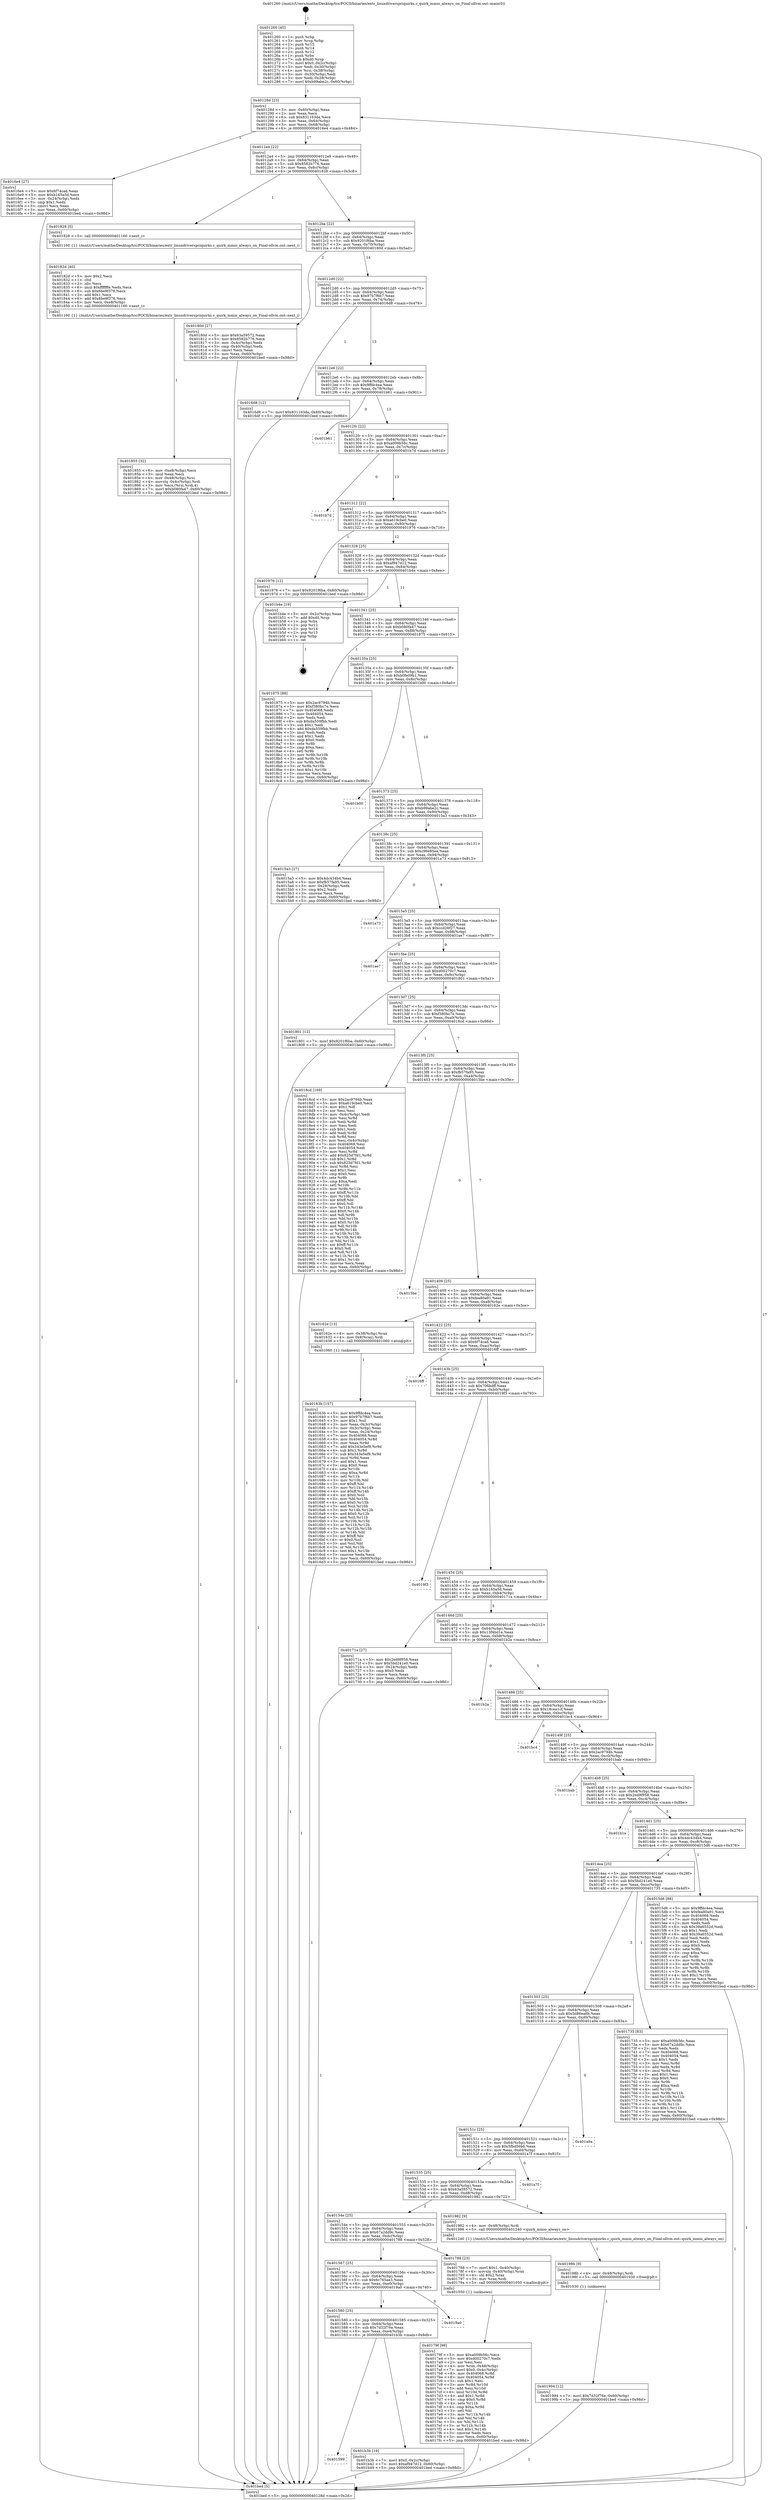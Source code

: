 digraph "0x401260" {
  label = "0x401260 (/mnt/c/Users/mathe/Desktop/tcc/POCII/binaries/extr_linuxdriverspciquirks.c_quirk_mmio_always_on_Final-ollvm.out::main(0))"
  labelloc = "t"
  node[shape=record]

  Entry [label="",width=0.3,height=0.3,shape=circle,fillcolor=black,style=filled]
  "0x40128d" [label="{
     0x40128d [23]\l
     | [instrs]\l
     &nbsp;&nbsp;0x40128d \<+3\>: mov -0x60(%rbp),%eax\l
     &nbsp;&nbsp;0x401290 \<+2\>: mov %eax,%ecx\l
     &nbsp;&nbsp;0x401292 \<+6\>: sub $0x831163da,%ecx\l
     &nbsp;&nbsp;0x401298 \<+3\>: mov %eax,-0x64(%rbp)\l
     &nbsp;&nbsp;0x40129b \<+3\>: mov %ecx,-0x68(%rbp)\l
     &nbsp;&nbsp;0x40129e \<+6\>: je 00000000004016e4 \<main+0x484\>\l
  }"]
  "0x4016e4" [label="{
     0x4016e4 [27]\l
     | [instrs]\l
     &nbsp;&nbsp;0x4016e4 \<+5\>: mov $0x6f74cad,%eax\l
     &nbsp;&nbsp;0x4016e9 \<+5\>: mov $0xb165a5d,%ecx\l
     &nbsp;&nbsp;0x4016ee \<+3\>: mov -0x24(%rbp),%edx\l
     &nbsp;&nbsp;0x4016f1 \<+3\>: cmp $0x1,%edx\l
     &nbsp;&nbsp;0x4016f4 \<+3\>: cmovl %ecx,%eax\l
     &nbsp;&nbsp;0x4016f7 \<+3\>: mov %eax,-0x60(%rbp)\l
     &nbsp;&nbsp;0x4016fa \<+5\>: jmp 0000000000401bed \<main+0x98d\>\l
  }"]
  "0x4012a4" [label="{
     0x4012a4 [22]\l
     | [instrs]\l
     &nbsp;&nbsp;0x4012a4 \<+5\>: jmp 00000000004012a9 \<main+0x49\>\l
     &nbsp;&nbsp;0x4012a9 \<+3\>: mov -0x64(%rbp),%eax\l
     &nbsp;&nbsp;0x4012ac \<+5\>: sub $0x8582b776,%eax\l
     &nbsp;&nbsp;0x4012b1 \<+3\>: mov %eax,-0x6c(%rbp)\l
     &nbsp;&nbsp;0x4012b4 \<+6\>: je 0000000000401828 \<main+0x5c8\>\l
  }"]
  Exit [label="",width=0.3,height=0.3,shape=circle,fillcolor=black,style=filled,peripheries=2]
  "0x401828" [label="{
     0x401828 [5]\l
     | [instrs]\l
     &nbsp;&nbsp;0x401828 \<+5\>: call 0000000000401160 \<next_i\>\l
     | [calls]\l
     &nbsp;&nbsp;0x401160 \{1\} (/mnt/c/Users/mathe/Desktop/tcc/POCII/binaries/extr_linuxdriverspciquirks.c_quirk_mmio_always_on_Final-ollvm.out::next_i)\l
  }"]
  "0x4012ba" [label="{
     0x4012ba [22]\l
     | [instrs]\l
     &nbsp;&nbsp;0x4012ba \<+5\>: jmp 00000000004012bf \<main+0x5f\>\l
     &nbsp;&nbsp;0x4012bf \<+3\>: mov -0x64(%rbp),%eax\l
     &nbsp;&nbsp;0x4012c2 \<+5\>: sub $0x9201f6ba,%eax\l
     &nbsp;&nbsp;0x4012c7 \<+3\>: mov %eax,-0x70(%rbp)\l
     &nbsp;&nbsp;0x4012ca \<+6\>: je 000000000040180d \<main+0x5ad\>\l
  }"]
  "0x401599" [label="{
     0x401599\l
  }", style=dashed]
  "0x40180d" [label="{
     0x40180d [27]\l
     | [instrs]\l
     &nbsp;&nbsp;0x40180d \<+5\>: mov $0x63a59572,%eax\l
     &nbsp;&nbsp;0x401812 \<+5\>: mov $0x8582b776,%ecx\l
     &nbsp;&nbsp;0x401817 \<+3\>: mov -0x4c(%rbp),%edx\l
     &nbsp;&nbsp;0x40181a \<+3\>: cmp -0x40(%rbp),%edx\l
     &nbsp;&nbsp;0x40181d \<+3\>: cmovl %ecx,%eax\l
     &nbsp;&nbsp;0x401820 \<+3\>: mov %eax,-0x60(%rbp)\l
     &nbsp;&nbsp;0x401823 \<+5\>: jmp 0000000000401bed \<main+0x98d\>\l
  }"]
  "0x4012d0" [label="{
     0x4012d0 [22]\l
     | [instrs]\l
     &nbsp;&nbsp;0x4012d0 \<+5\>: jmp 00000000004012d5 \<main+0x75\>\l
     &nbsp;&nbsp;0x4012d5 \<+3\>: mov -0x64(%rbp),%eax\l
     &nbsp;&nbsp;0x4012d8 \<+5\>: sub $0x97b7f6b7,%eax\l
     &nbsp;&nbsp;0x4012dd \<+3\>: mov %eax,-0x74(%rbp)\l
     &nbsp;&nbsp;0x4012e0 \<+6\>: je 00000000004016d8 \<main+0x478\>\l
  }"]
  "0x401b3b" [label="{
     0x401b3b [19]\l
     | [instrs]\l
     &nbsp;&nbsp;0x401b3b \<+7\>: movl $0x0,-0x2c(%rbp)\l
     &nbsp;&nbsp;0x401b42 \<+7\>: movl $0xaf947d12,-0x60(%rbp)\l
     &nbsp;&nbsp;0x401b49 \<+5\>: jmp 0000000000401bed \<main+0x98d\>\l
  }"]
  "0x4016d8" [label="{
     0x4016d8 [12]\l
     | [instrs]\l
     &nbsp;&nbsp;0x4016d8 \<+7\>: movl $0x831163da,-0x60(%rbp)\l
     &nbsp;&nbsp;0x4016df \<+5\>: jmp 0000000000401bed \<main+0x98d\>\l
  }"]
  "0x4012e6" [label="{
     0x4012e6 [22]\l
     | [instrs]\l
     &nbsp;&nbsp;0x4012e6 \<+5\>: jmp 00000000004012eb \<main+0x8b\>\l
     &nbsp;&nbsp;0x4012eb \<+3\>: mov -0x64(%rbp),%eax\l
     &nbsp;&nbsp;0x4012ee \<+5\>: sub $0x9ffdc4ea,%eax\l
     &nbsp;&nbsp;0x4012f3 \<+3\>: mov %eax,-0x78(%rbp)\l
     &nbsp;&nbsp;0x4012f6 \<+6\>: je 0000000000401b61 \<main+0x901\>\l
  }"]
  "0x401580" [label="{
     0x401580 [25]\l
     | [instrs]\l
     &nbsp;&nbsp;0x401580 \<+5\>: jmp 0000000000401585 \<main+0x325\>\l
     &nbsp;&nbsp;0x401585 \<+3\>: mov -0x64(%rbp),%eax\l
     &nbsp;&nbsp;0x401588 \<+5\>: sub $0x7d32f76e,%eax\l
     &nbsp;&nbsp;0x40158d \<+6\>: mov %eax,-0xe4(%rbp)\l
     &nbsp;&nbsp;0x401593 \<+6\>: je 0000000000401b3b \<main+0x8db\>\l
  }"]
  "0x401b61" [label="{
     0x401b61\l
  }", style=dashed]
  "0x4012fc" [label="{
     0x4012fc [22]\l
     | [instrs]\l
     &nbsp;&nbsp;0x4012fc \<+5\>: jmp 0000000000401301 \<main+0xa1\>\l
     &nbsp;&nbsp;0x401301 \<+3\>: mov -0x64(%rbp),%eax\l
     &nbsp;&nbsp;0x401304 \<+5\>: sub $0xa009b56c,%eax\l
     &nbsp;&nbsp;0x401309 \<+3\>: mov %eax,-0x7c(%rbp)\l
     &nbsp;&nbsp;0x40130c \<+6\>: je 0000000000401b7d \<main+0x91d\>\l
  }"]
  "0x4019a0" [label="{
     0x4019a0\l
  }", style=dashed]
  "0x401b7d" [label="{
     0x401b7d\l
  }", style=dashed]
  "0x401312" [label="{
     0x401312 [22]\l
     | [instrs]\l
     &nbsp;&nbsp;0x401312 \<+5\>: jmp 0000000000401317 \<main+0xb7\>\l
     &nbsp;&nbsp;0x401317 \<+3\>: mov -0x64(%rbp),%eax\l
     &nbsp;&nbsp;0x40131a \<+5\>: sub $0xa619cbe0,%eax\l
     &nbsp;&nbsp;0x40131f \<+3\>: mov %eax,-0x80(%rbp)\l
     &nbsp;&nbsp;0x401322 \<+6\>: je 0000000000401976 \<main+0x716\>\l
  }"]
  "0x401994" [label="{
     0x401994 [12]\l
     | [instrs]\l
     &nbsp;&nbsp;0x401994 \<+7\>: movl $0x7d32f76e,-0x60(%rbp)\l
     &nbsp;&nbsp;0x40199b \<+5\>: jmp 0000000000401bed \<main+0x98d\>\l
  }"]
  "0x401976" [label="{
     0x401976 [12]\l
     | [instrs]\l
     &nbsp;&nbsp;0x401976 \<+7\>: movl $0x9201f6ba,-0x60(%rbp)\l
     &nbsp;&nbsp;0x40197d \<+5\>: jmp 0000000000401bed \<main+0x98d\>\l
  }"]
  "0x401328" [label="{
     0x401328 [25]\l
     | [instrs]\l
     &nbsp;&nbsp;0x401328 \<+5\>: jmp 000000000040132d \<main+0xcd\>\l
     &nbsp;&nbsp;0x40132d \<+3\>: mov -0x64(%rbp),%eax\l
     &nbsp;&nbsp;0x401330 \<+5\>: sub $0xaf947d12,%eax\l
     &nbsp;&nbsp;0x401335 \<+6\>: mov %eax,-0x84(%rbp)\l
     &nbsp;&nbsp;0x40133b \<+6\>: je 0000000000401b4e \<main+0x8ee\>\l
  }"]
  "0x40198b" [label="{
     0x40198b [9]\l
     | [instrs]\l
     &nbsp;&nbsp;0x40198b \<+4\>: mov -0x48(%rbp),%rdi\l
     &nbsp;&nbsp;0x40198f \<+5\>: call 0000000000401030 \<free@plt\>\l
     | [calls]\l
     &nbsp;&nbsp;0x401030 \{1\} (unknown)\l
  }"]
  "0x401b4e" [label="{
     0x401b4e [19]\l
     | [instrs]\l
     &nbsp;&nbsp;0x401b4e \<+3\>: mov -0x2c(%rbp),%eax\l
     &nbsp;&nbsp;0x401b51 \<+7\>: add $0xd0,%rsp\l
     &nbsp;&nbsp;0x401b58 \<+1\>: pop %rbx\l
     &nbsp;&nbsp;0x401b59 \<+2\>: pop %r12\l
     &nbsp;&nbsp;0x401b5b \<+2\>: pop %r14\l
     &nbsp;&nbsp;0x401b5d \<+2\>: pop %r15\l
     &nbsp;&nbsp;0x401b5f \<+1\>: pop %rbp\l
     &nbsp;&nbsp;0x401b60 \<+1\>: ret\l
  }"]
  "0x401341" [label="{
     0x401341 [25]\l
     | [instrs]\l
     &nbsp;&nbsp;0x401341 \<+5\>: jmp 0000000000401346 \<main+0xe6\>\l
     &nbsp;&nbsp;0x401346 \<+3\>: mov -0x64(%rbp),%eax\l
     &nbsp;&nbsp;0x401349 \<+5\>: sub $0xb080fa47,%eax\l
     &nbsp;&nbsp;0x40134e \<+6\>: mov %eax,-0x88(%rbp)\l
     &nbsp;&nbsp;0x401354 \<+6\>: je 0000000000401875 \<main+0x615\>\l
  }"]
  "0x401855" [label="{
     0x401855 [32]\l
     | [instrs]\l
     &nbsp;&nbsp;0x401855 \<+6\>: mov -0xe8(%rbp),%ecx\l
     &nbsp;&nbsp;0x40185b \<+3\>: imul %eax,%ecx\l
     &nbsp;&nbsp;0x40185e \<+4\>: mov -0x48(%rbp),%rsi\l
     &nbsp;&nbsp;0x401862 \<+4\>: movslq -0x4c(%rbp),%rdi\l
     &nbsp;&nbsp;0x401866 \<+3\>: mov %ecx,(%rsi,%rdi,4)\l
     &nbsp;&nbsp;0x401869 \<+7\>: movl $0xb080fa47,-0x60(%rbp)\l
     &nbsp;&nbsp;0x401870 \<+5\>: jmp 0000000000401bed \<main+0x98d\>\l
  }"]
  "0x401875" [label="{
     0x401875 [88]\l
     | [instrs]\l
     &nbsp;&nbsp;0x401875 \<+5\>: mov $0x2ac9794b,%eax\l
     &nbsp;&nbsp;0x40187a \<+5\>: mov $0xf380bc7e,%ecx\l
     &nbsp;&nbsp;0x40187f \<+7\>: mov 0x404068,%edx\l
     &nbsp;&nbsp;0x401886 \<+7\>: mov 0x404054,%esi\l
     &nbsp;&nbsp;0x40188d \<+2\>: mov %edx,%edi\l
     &nbsp;&nbsp;0x40188f \<+6\>: sub $0xda559fbb,%edi\l
     &nbsp;&nbsp;0x401895 \<+3\>: sub $0x1,%edi\l
     &nbsp;&nbsp;0x401898 \<+6\>: add $0xda559fbb,%edi\l
     &nbsp;&nbsp;0x40189e \<+3\>: imul %edi,%edx\l
     &nbsp;&nbsp;0x4018a1 \<+3\>: and $0x1,%edx\l
     &nbsp;&nbsp;0x4018a4 \<+3\>: cmp $0x0,%edx\l
     &nbsp;&nbsp;0x4018a7 \<+4\>: sete %r8b\l
     &nbsp;&nbsp;0x4018ab \<+3\>: cmp $0xa,%esi\l
     &nbsp;&nbsp;0x4018ae \<+4\>: setl %r9b\l
     &nbsp;&nbsp;0x4018b2 \<+3\>: mov %r8b,%r10b\l
     &nbsp;&nbsp;0x4018b5 \<+3\>: and %r9b,%r10b\l
     &nbsp;&nbsp;0x4018b8 \<+3\>: xor %r9b,%r8b\l
     &nbsp;&nbsp;0x4018bb \<+3\>: or %r8b,%r10b\l
     &nbsp;&nbsp;0x4018be \<+4\>: test $0x1,%r10b\l
     &nbsp;&nbsp;0x4018c2 \<+3\>: cmovne %ecx,%eax\l
     &nbsp;&nbsp;0x4018c5 \<+3\>: mov %eax,-0x60(%rbp)\l
     &nbsp;&nbsp;0x4018c8 \<+5\>: jmp 0000000000401bed \<main+0x98d\>\l
  }"]
  "0x40135a" [label="{
     0x40135a [25]\l
     | [instrs]\l
     &nbsp;&nbsp;0x40135a \<+5\>: jmp 000000000040135f \<main+0xff\>\l
     &nbsp;&nbsp;0x40135f \<+3\>: mov -0x64(%rbp),%eax\l
     &nbsp;&nbsp;0x401362 \<+5\>: sub $0xb0fe09b1,%eax\l
     &nbsp;&nbsp;0x401367 \<+6\>: mov %eax,-0x8c(%rbp)\l
     &nbsp;&nbsp;0x40136d \<+6\>: je 0000000000401b00 \<main+0x8a0\>\l
  }"]
  "0x40182d" [label="{
     0x40182d [40]\l
     | [instrs]\l
     &nbsp;&nbsp;0x40182d \<+5\>: mov $0x2,%ecx\l
     &nbsp;&nbsp;0x401832 \<+1\>: cltd\l
     &nbsp;&nbsp;0x401833 \<+2\>: idiv %ecx\l
     &nbsp;&nbsp;0x401835 \<+6\>: imul $0xfffffffe,%edx,%ecx\l
     &nbsp;&nbsp;0x40183b \<+6\>: sub $0x6be9f376,%ecx\l
     &nbsp;&nbsp;0x401841 \<+3\>: add $0x1,%ecx\l
     &nbsp;&nbsp;0x401844 \<+6\>: add $0x6be9f376,%ecx\l
     &nbsp;&nbsp;0x40184a \<+6\>: mov %ecx,-0xe8(%rbp)\l
     &nbsp;&nbsp;0x401850 \<+5\>: call 0000000000401160 \<next_i\>\l
     | [calls]\l
     &nbsp;&nbsp;0x401160 \{1\} (/mnt/c/Users/mathe/Desktop/tcc/POCII/binaries/extr_linuxdriverspciquirks.c_quirk_mmio_always_on_Final-ollvm.out::next_i)\l
  }"]
  "0x401b00" [label="{
     0x401b00\l
  }", style=dashed]
  "0x401373" [label="{
     0x401373 [25]\l
     | [instrs]\l
     &nbsp;&nbsp;0x401373 \<+5\>: jmp 0000000000401378 \<main+0x118\>\l
     &nbsp;&nbsp;0x401378 \<+3\>: mov -0x64(%rbp),%eax\l
     &nbsp;&nbsp;0x40137b \<+5\>: sub $0xb99abe2c,%eax\l
     &nbsp;&nbsp;0x401380 \<+6\>: mov %eax,-0x90(%rbp)\l
     &nbsp;&nbsp;0x401386 \<+6\>: je 00000000004015a3 \<main+0x343\>\l
  }"]
  "0x40179f" [label="{
     0x40179f [98]\l
     | [instrs]\l
     &nbsp;&nbsp;0x40179f \<+5\>: mov $0xa009b56c,%ecx\l
     &nbsp;&nbsp;0x4017a4 \<+5\>: mov $0xd00270c7,%edx\l
     &nbsp;&nbsp;0x4017a9 \<+2\>: xor %esi,%esi\l
     &nbsp;&nbsp;0x4017ab \<+4\>: mov %rax,-0x48(%rbp)\l
     &nbsp;&nbsp;0x4017af \<+7\>: movl $0x0,-0x4c(%rbp)\l
     &nbsp;&nbsp;0x4017b6 \<+8\>: mov 0x404068,%r8d\l
     &nbsp;&nbsp;0x4017be \<+8\>: mov 0x404054,%r9d\l
     &nbsp;&nbsp;0x4017c6 \<+3\>: sub $0x1,%esi\l
     &nbsp;&nbsp;0x4017c9 \<+3\>: mov %r8d,%r10d\l
     &nbsp;&nbsp;0x4017cc \<+3\>: add %esi,%r10d\l
     &nbsp;&nbsp;0x4017cf \<+4\>: imul %r10d,%r8d\l
     &nbsp;&nbsp;0x4017d3 \<+4\>: and $0x1,%r8d\l
     &nbsp;&nbsp;0x4017d7 \<+4\>: cmp $0x0,%r8d\l
     &nbsp;&nbsp;0x4017db \<+4\>: sete %r11b\l
     &nbsp;&nbsp;0x4017df \<+4\>: cmp $0xa,%r9d\l
     &nbsp;&nbsp;0x4017e3 \<+3\>: setl %bl\l
     &nbsp;&nbsp;0x4017e6 \<+3\>: mov %r11b,%r14b\l
     &nbsp;&nbsp;0x4017e9 \<+3\>: and %bl,%r14b\l
     &nbsp;&nbsp;0x4017ec \<+3\>: xor %bl,%r11b\l
     &nbsp;&nbsp;0x4017ef \<+3\>: or %r11b,%r14b\l
     &nbsp;&nbsp;0x4017f2 \<+4\>: test $0x1,%r14b\l
     &nbsp;&nbsp;0x4017f6 \<+3\>: cmovne %edx,%ecx\l
     &nbsp;&nbsp;0x4017f9 \<+3\>: mov %ecx,-0x60(%rbp)\l
     &nbsp;&nbsp;0x4017fc \<+5\>: jmp 0000000000401bed \<main+0x98d\>\l
  }"]
  "0x4015a3" [label="{
     0x4015a3 [27]\l
     | [instrs]\l
     &nbsp;&nbsp;0x4015a3 \<+5\>: mov $0x4dc434b4,%eax\l
     &nbsp;&nbsp;0x4015a8 \<+5\>: mov $0xfb57fa95,%ecx\l
     &nbsp;&nbsp;0x4015ad \<+3\>: mov -0x28(%rbp),%edx\l
     &nbsp;&nbsp;0x4015b0 \<+3\>: cmp $0x2,%edx\l
     &nbsp;&nbsp;0x4015b3 \<+3\>: cmovne %ecx,%eax\l
     &nbsp;&nbsp;0x4015b6 \<+3\>: mov %eax,-0x60(%rbp)\l
     &nbsp;&nbsp;0x4015b9 \<+5\>: jmp 0000000000401bed \<main+0x98d\>\l
  }"]
  "0x40138c" [label="{
     0x40138c [25]\l
     | [instrs]\l
     &nbsp;&nbsp;0x40138c \<+5\>: jmp 0000000000401391 \<main+0x131\>\l
     &nbsp;&nbsp;0x401391 \<+3\>: mov -0x64(%rbp),%eax\l
     &nbsp;&nbsp;0x401394 \<+5\>: sub $0xc96e85ea,%eax\l
     &nbsp;&nbsp;0x401399 \<+6\>: mov %eax,-0x94(%rbp)\l
     &nbsp;&nbsp;0x40139f \<+6\>: je 0000000000401a73 \<main+0x813\>\l
  }"]
  "0x401bed" [label="{
     0x401bed [5]\l
     | [instrs]\l
     &nbsp;&nbsp;0x401bed \<+5\>: jmp 000000000040128d \<main+0x2d\>\l
  }"]
  "0x401260" [label="{
     0x401260 [45]\l
     | [instrs]\l
     &nbsp;&nbsp;0x401260 \<+1\>: push %rbp\l
     &nbsp;&nbsp;0x401261 \<+3\>: mov %rsp,%rbp\l
     &nbsp;&nbsp;0x401264 \<+2\>: push %r15\l
     &nbsp;&nbsp;0x401266 \<+2\>: push %r14\l
     &nbsp;&nbsp;0x401268 \<+2\>: push %r12\l
     &nbsp;&nbsp;0x40126a \<+1\>: push %rbx\l
     &nbsp;&nbsp;0x40126b \<+7\>: sub $0xd0,%rsp\l
     &nbsp;&nbsp;0x401272 \<+7\>: movl $0x0,-0x2c(%rbp)\l
     &nbsp;&nbsp;0x401279 \<+3\>: mov %edi,-0x30(%rbp)\l
     &nbsp;&nbsp;0x40127c \<+4\>: mov %rsi,-0x38(%rbp)\l
     &nbsp;&nbsp;0x401280 \<+3\>: mov -0x30(%rbp),%edi\l
     &nbsp;&nbsp;0x401283 \<+3\>: mov %edi,-0x28(%rbp)\l
     &nbsp;&nbsp;0x401286 \<+7\>: movl $0xb99abe2c,-0x60(%rbp)\l
  }"]
  "0x401567" [label="{
     0x401567 [25]\l
     | [instrs]\l
     &nbsp;&nbsp;0x401567 \<+5\>: jmp 000000000040156c \<main+0x30c\>\l
     &nbsp;&nbsp;0x40156c \<+3\>: mov -0x64(%rbp),%eax\l
     &nbsp;&nbsp;0x40156f \<+5\>: sub $0x6c765ae3,%eax\l
     &nbsp;&nbsp;0x401574 \<+6\>: mov %eax,-0xe0(%rbp)\l
     &nbsp;&nbsp;0x40157a \<+6\>: je 00000000004019a0 \<main+0x740\>\l
  }"]
  "0x401a73" [label="{
     0x401a73\l
  }", style=dashed]
  "0x4013a5" [label="{
     0x4013a5 [25]\l
     | [instrs]\l
     &nbsp;&nbsp;0x4013a5 \<+5\>: jmp 00000000004013aa \<main+0x14a\>\l
     &nbsp;&nbsp;0x4013aa \<+3\>: mov -0x64(%rbp),%eax\l
     &nbsp;&nbsp;0x4013ad \<+5\>: sub $0xccd26f27,%eax\l
     &nbsp;&nbsp;0x4013b2 \<+6\>: mov %eax,-0x98(%rbp)\l
     &nbsp;&nbsp;0x4013b8 \<+6\>: je 0000000000401ae7 \<main+0x887\>\l
  }"]
  "0x401788" [label="{
     0x401788 [23]\l
     | [instrs]\l
     &nbsp;&nbsp;0x401788 \<+7\>: movl $0x1,-0x40(%rbp)\l
     &nbsp;&nbsp;0x40178f \<+4\>: movslq -0x40(%rbp),%rax\l
     &nbsp;&nbsp;0x401793 \<+4\>: shl $0x2,%rax\l
     &nbsp;&nbsp;0x401797 \<+3\>: mov %rax,%rdi\l
     &nbsp;&nbsp;0x40179a \<+5\>: call 0000000000401050 \<malloc@plt\>\l
     | [calls]\l
     &nbsp;&nbsp;0x401050 \{1\} (unknown)\l
  }"]
  "0x401ae7" [label="{
     0x401ae7\l
  }", style=dashed]
  "0x4013be" [label="{
     0x4013be [25]\l
     | [instrs]\l
     &nbsp;&nbsp;0x4013be \<+5\>: jmp 00000000004013c3 \<main+0x163\>\l
     &nbsp;&nbsp;0x4013c3 \<+3\>: mov -0x64(%rbp),%eax\l
     &nbsp;&nbsp;0x4013c6 \<+5\>: sub $0xd00270c7,%eax\l
     &nbsp;&nbsp;0x4013cb \<+6\>: mov %eax,-0x9c(%rbp)\l
     &nbsp;&nbsp;0x4013d1 \<+6\>: je 0000000000401801 \<main+0x5a1\>\l
  }"]
  "0x40154e" [label="{
     0x40154e [25]\l
     | [instrs]\l
     &nbsp;&nbsp;0x40154e \<+5\>: jmp 0000000000401553 \<main+0x2f3\>\l
     &nbsp;&nbsp;0x401553 \<+3\>: mov -0x64(%rbp),%eax\l
     &nbsp;&nbsp;0x401556 \<+5\>: sub $0x67a2dd9c,%eax\l
     &nbsp;&nbsp;0x40155b \<+6\>: mov %eax,-0xdc(%rbp)\l
     &nbsp;&nbsp;0x401561 \<+6\>: je 0000000000401788 \<main+0x528\>\l
  }"]
  "0x401801" [label="{
     0x401801 [12]\l
     | [instrs]\l
     &nbsp;&nbsp;0x401801 \<+7\>: movl $0x9201f6ba,-0x60(%rbp)\l
     &nbsp;&nbsp;0x401808 \<+5\>: jmp 0000000000401bed \<main+0x98d\>\l
  }"]
  "0x4013d7" [label="{
     0x4013d7 [25]\l
     | [instrs]\l
     &nbsp;&nbsp;0x4013d7 \<+5\>: jmp 00000000004013dc \<main+0x17c\>\l
     &nbsp;&nbsp;0x4013dc \<+3\>: mov -0x64(%rbp),%eax\l
     &nbsp;&nbsp;0x4013df \<+5\>: sub $0xf380bc7e,%eax\l
     &nbsp;&nbsp;0x4013e4 \<+6\>: mov %eax,-0xa0(%rbp)\l
     &nbsp;&nbsp;0x4013ea \<+6\>: je 00000000004018cd \<main+0x66d\>\l
  }"]
  "0x401982" [label="{
     0x401982 [9]\l
     | [instrs]\l
     &nbsp;&nbsp;0x401982 \<+4\>: mov -0x48(%rbp),%rdi\l
     &nbsp;&nbsp;0x401986 \<+5\>: call 0000000000401240 \<quirk_mmio_always_on\>\l
     | [calls]\l
     &nbsp;&nbsp;0x401240 \{1\} (/mnt/c/Users/mathe/Desktop/tcc/POCII/binaries/extr_linuxdriverspciquirks.c_quirk_mmio_always_on_Final-ollvm.out::quirk_mmio_always_on)\l
  }"]
  "0x4018cd" [label="{
     0x4018cd [169]\l
     | [instrs]\l
     &nbsp;&nbsp;0x4018cd \<+5\>: mov $0x2ac9794b,%eax\l
     &nbsp;&nbsp;0x4018d2 \<+5\>: mov $0xa619cbe0,%ecx\l
     &nbsp;&nbsp;0x4018d7 \<+2\>: mov $0x1,%dl\l
     &nbsp;&nbsp;0x4018d9 \<+2\>: xor %esi,%esi\l
     &nbsp;&nbsp;0x4018db \<+3\>: mov -0x4c(%rbp),%edi\l
     &nbsp;&nbsp;0x4018de \<+3\>: mov %esi,%r8d\l
     &nbsp;&nbsp;0x4018e1 \<+3\>: sub %edi,%r8d\l
     &nbsp;&nbsp;0x4018e4 \<+2\>: mov %esi,%edi\l
     &nbsp;&nbsp;0x4018e6 \<+3\>: sub $0x1,%edi\l
     &nbsp;&nbsp;0x4018e9 \<+3\>: add %edi,%r8d\l
     &nbsp;&nbsp;0x4018ec \<+3\>: sub %r8d,%esi\l
     &nbsp;&nbsp;0x4018ef \<+3\>: mov %esi,-0x4c(%rbp)\l
     &nbsp;&nbsp;0x4018f2 \<+7\>: mov 0x404068,%esi\l
     &nbsp;&nbsp;0x4018f9 \<+7\>: mov 0x404054,%edi\l
     &nbsp;&nbsp;0x401900 \<+3\>: mov %esi,%r8d\l
     &nbsp;&nbsp;0x401903 \<+7\>: add $0x825d7fd1,%r8d\l
     &nbsp;&nbsp;0x40190a \<+4\>: sub $0x1,%r8d\l
     &nbsp;&nbsp;0x40190e \<+7\>: sub $0x825d7fd1,%r8d\l
     &nbsp;&nbsp;0x401915 \<+4\>: imul %r8d,%esi\l
     &nbsp;&nbsp;0x401919 \<+3\>: and $0x1,%esi\l
     &nbsp;&nbsp;0x40191c \<+3\>: cmp $0x0,%esi\l
     &nbsp;&nbsp;0x40191f \<+4\>: sete %r9b\l
     &nbsp;&nbsp;0x401923 \<+3\>: cmp $0xa,%edi\l
     &nbsp;&nbsp;0x401926 \<+4\>: setl %r10b\l
     &nbsp;&nbsp;0x40192a \<+3\>: mov %r9b,%r11b\l
     &nbsp;&nbsp;0x40192d \<+4\>: xor $0xff,%r11b\l
     &nbsp;&nbsp;0x401931 \<+3\>: mov %r10b,%bl\l
     &nbsp;&nbsp;0x401934 \<+3\>: xor $0xff,%bl\l
     &nbsp;&nbsp;0x401937 \<+3\>: xor $0x0,%dl\l
     &nbsp;&nbsp;0x40193a \<+3\>: mov %r11b,%r14b\l
     &nbsp;&nbsp;0x40193d \<+4\>: and $0x0,%r14b\l
     &nbsp;&nbsp;0x401941 \<+3\>: and %dl,%r9b\l
     &nbsp;&nbsp;0x401944 \<+3\>: mov %bl,%r15b\l
     &nbsp;&nbsp;0x401947 \<+4\>: and $0x0,%r15b\l
     &nbsp;&nbsp;0x40194b \<+3\>: and %dl,%r10b\l
     &nbsp;&nbsp;0x40194e \<+3\>: or %r9b,%r14b\l
     &nbsp;&nbsp;0x401951 \<+3\>: or %r10b,%r15b\l
     &nbsp;&nbsp;0x401954 \<+3\>: xor %r15b,%r14b\l
     &nbsp;&nbsp;0x401957 \<+3\>: or %bl,%r11b\l
     &nbsp;&nbsp;0x40195a \<+4\>: xor $0xff,%r11b\l
     &nbsp;&nbsp;0x40195e \<+3\>: or $0x0,%dl\l
     &nbsp;&nbsp;0x401961 \<+3\>: and %dl,%r11b\l
     &nbsp;&nbsp;0x401964 \<+3\>: or %r11b,%r14b\l
     &nbsp;&nbsp;0x401967 \<+4\>: test $0x1,%r14b\l
     &nbsp;&nbsp;0x40196b \<+3\>: cmovne %ecx,%eax\l
     &nbsp;&nbsp;0x40196e \<+3\>: mov %eax,-0x60(%rbp)\l
     &nbsp;&nbsp;0x401971 \<+5\>: jmp 0000000000401bed \<main+0x98d\>\l
  }"]
  "0x4013f0" [label="{
     0x4013f0 [25]\l
     | [instrs]\l
     &nbsp;&nbsp;0x4013f0 \<+5\>: jmp 00000000004013f5 \<main+0x195\>\l
     &nbsp;&nbsp;0x4013f5 \<+3\>: mov -0x64(%rbp),%eax\l
     &nbsp;&nbsp;0x4013f8 \<+5\>: sub $0xfb57fa95,%eax\l
     &nbsp;&nbsp;0x4013fd \<+6\>: mov %eax,-0xa4(%rbp)\l
     &nbsp;&nbsp;0x401403 \<+6\>: je 00000000004015be \<main+0x35e\>\l
  }"]
  "0x401535" [label="{
     0x401535 [25]\l
     | [instrs]\l
     &nbsp;&nbsp;0x401535 \<+5\>: jmp 000000000040153a \<main+0x2da\>\l
     &nbsp;&nbsp;0x40153a \<+3\>: mov -0x64(%rbp),%eax\l
     &nbsp;&nbsp;0x40153d \<+5\>: sub $0x63a59572,%eax\l
     &nbsp;&nbsp;0x401542 \<+6\>: mov %eax,-0xd8(%rbp)\l
     &nbsp;&nbsp;0x401548 \<+6\>: je 0000000000401982 \<main+0x722\>\l
  }"]
  "0x4015be" [label="{
     0x4015be\l
  }", style=dashed]
  "0x401409" [label="{
     0x401409 [25]\l
     | [instrs]\l
     &nbsp;&nbsp;0x401409 \<+5\>: jmp 000000000040140e \<main+0x1ae\>\l
     &nbsp;&nbsp;0x40140e \<+3\>: mov -0x64(%rbp),%eax\l
     &nbsp;&nbsp;0x401411 \<+5\>: sub $0xfea80a91,%eax\l
     &nbsp;&nbsp;0x401416 \<+6\>: mov %eax,-0xa8(%rbp)\l
     &nbsp;&nbsp;0x40141c \<+6\>: je 000000000040162e \<main+0x3ce\>\l
  }"]
  "0x401a7f" [label="{
     0x401a7f\l
  }", style=dashed]
  "0x40162e" [label="{
     0x40162e [13]\l
     | [instrs]\l
     &nbsp;&nbsp;0x40162e \<+4\>: mov -0x38(%rbp),%rax\l
     &nbsp;&nbsp;0x401632 \<+4\>: mov 0x8(%rax),%rdi\l
     &nbsp;&nbsp;0x401636 \<+5\>: call 0000000000401060 \<atoi@plt\>\l
     | [calls]\l
     &nbsp;&nbsp;0x401060 \{1\} (unknown)\l
  }"]
  "0x401422" [label="{
     0x401422 [25]\l
     | [instrs]\l
     &nbsp;&nbsp;0x401422 \<+5\>: jmp 0000000000401427 \<main+0x1c7\>\l
     &nbsp;&nbsp;0x401427 \<+3\>: mov -0x64(%rbp),%eax\l
     &nbsp;&nbsp;0x40142a \<+5\>: sub $0x6f74cad,%eax\l
     &nbsp;&nbsp;0x40142f \<+6\>: mov %eax,-0xac(%rbp)\l
     &nbsp;&nbsp;0x401435 \<+6\>: je 00000000004016ff \<main+0x49f\>\l
  }"]
  "0x40151c" [label="{
     0x40151c [25]\l
     | [instrs]\l
     &nbsp;&nbsp;0x40151c \<+5\>: jmp 0000000000401521 \<main+0x2c1\>\l
     &nbsp;&nbsp;0x401521 \<+3\>: mov -0x64(%rbp),%eax\l
     &nbsp;&nbsp;0x401524 \<+5\>: sub $0x5fbd56b6,%eax\l
     &nbsp;&nbsp;0x401529 \<+6\>: mov %eax,-0xd4(%rbp)\l
     &nbsp;&nbsp;0x40152f \<+6\>: je 0000000000401a7f \<main+0x81f\>\l
  }"]
  "0x4016ff" [label="{
     0x4016ff\l
  }", style=dashed]
  "0x40143b" [label="{
     0x40143b [25]\l
     | [instrs]\l
     &nbsp;&nbsp;0x40143b \<+5\>: jmp 0000000000401440 \<main+0x1e0\>\l
     &nbsp;&nbsp;0x401440 \<+3\>: mov -0x64(%rbp),%eax\l
     &nbsp;&nbsp;0x401443 \<+5\>: sub $0x706bdff,%eax\l
     &nbsp;&nbsp;0x401448 \<+6\>: mov %eax,-0xb0(%rbp)\l
     &nbsp;&nbsp;0x40144e \<+6\>: je 00000000004019f3 \<main+0x793\>\l
  }"]
  "0x401a9a" [label="{
     0x401a9a\l
  }", style=dashed]
  "0x4019f3" [label="{
     0x4019f3\l
  }", style=dashed]
  "0x401454" [label="{
     0x401454 [25]\l
     | [instrs]\l
     &nbsp;&nbsp;0x401454 \<+5\>: jmp 0000000000401459 \<main+0x1f9\>\l
     &nbsp;&nbsp;0x401459 \<+3\>: mov -0x64(%rbp),%eax\l
     &nbsp;&nbsp;0x40145c \<+5\>: sub $0xb165a5d,%eax\l
     &nbsp;&nbsp;0x401461 \<+6\>: mov %eax,-0xb4(%rbp)\l
     &nbsp;&nbsp;0x401467 \<+6\>: je 000000000040171a \<main+0x4ba\>\l
  }"]
  "0x401503" [label="{
     0x401503 [25]\l
     | [instrs]\l
     &nbsp;&nbsp;0x401503 \<+5\>: jmp 0000000000401508 \<main+0x2a8\>\l
     &nbsp;&nbsp;0x401508 \<+3\>: mov -0x64(%rbp),%eax\l
     &nbsp;&nbsp;0x40150b \<+5\>: sub $0x5d86ea6b,%eax\l
     &nbsp;&nbsp;0x401510 \<+6\>: mov %eax,-0xd0(%rbp)\l
     &nbsp;&nbsp;0x401516 \<+6\>: je 0000000000401a9a \<main+0x83a\>\l
  }"]
  "0x40171a" [label="{
     0x40171a [27]\l
     | [instrs]\l
     &nbsp;&nbsp;0x40171a \<+5\>: mov $0x2ed9f958,%eax\l
     &nbsp;&nbsp;0x40171f \<+5\>: mov $0x5bd241e0,%ecx\l
     &nbsp;&nbsp;0x401724 \<+3\>: mov -0x24(%rbp),%edx\l
     &nbsp;&nbsp;0x401727 \<+3\>: cmp $0x0,%edx\l
     &nbsp;&nbsp;0x40172a \<+3\>: cmove %ecx,%eax\l
     &nbsp;&nbsp;0x40172d \<+3\>: mov %eax,-0x60(%rbp)\l
     &nbsp;&nbsp;0x401730 \<+5\>: jmp 0000000000401bed \<main+0x98d\>\l
  }"]
  "0x40146d" [label="{
     0x40146d [25]\l
     | [instrs]\l
     &nbsp;&nbsp;0x40146d \<+5\>: jmp 0000000000401472 \<main+0x212\>\l
     &nbsp;&nbsp;0x401472 \<+3\>: mov -0x64(%rbp),%eax\l
     &nbsp;&nbsp;0x401475 \<+5\>: sub $0x13f4bd1e,%eax\l
     &nbsp;&nbsp;0x40147a \<+6\>: mov %eax,-0xb8(%rbp)\l
     &nbsp;&nbsp;0x401480 \<+6\>: je 0000000000401b2a \<main+0x8ca\>\l
  }"]
  "0x401735" [label="{
     0x401735 [83]\l
     | [instrs]\l
     &nbsp;&nbsp;0x401735 \<+5\>: mov $0xa009b56c,%eax\l
     &nbsp;&nbsp;0x40173a \<+5\>: mov $0x67a2dd9c,%ecx\l
     &nbsp;&nbsp;0x40173f \<+2\>: xor %edx,%edx\l
     &nbsp;&nbsp;0x401741 \<+7\>: mov 0x404068,%esi\l
     &nbsp;&nbsp;0x401748 \<+7\>: mov 0x404054,%edi\l
     &nbsp;&nbsp;0x40174f \<+3\>: sub $0x1,%edx\l
     &nbsp;&nbsp;0x401752 \<+3\>: mov %esi,%r8d\l
     &nbsp;&nbsp;0x401755 \<+3\>: add %edx,%r8d\l
     &nbsp;&nbsp;0x401758 \<+4\>: imul %r8d,%esi\l
     &nbsp;&nbsp;0x40175c \<+3\>: and $0x1,%esi\l
     &nbsp;&nbsp;0x40175f \<+3\>: cmp $0x0,%esi\l
     &nbsp;&nbsp;0x401762 \<+4\>: sete %r9b\l
     &nbsp;&nbsp;0x401766 \<+3\>: cmp $0xa,%edi\l
     &nbsp;&nbsp;0x401769 \<+4\>: setl %r10b\l
     &nbsp;&nbsp;0x40176d \<+3\>: mov %r9b,%r11b\l
     &nbsp;&nbsp;0x401770 \<+3\>: and %r10b,%r11b\l
     &nbsp;&nbsp;0x401773 \<+3\>: xor %r10b,%r9b\l
     &nbsp;&nbsp;0x401776 \<+3\>: or %r9b,%r11b\l
     &nbsp;&nbsp;0x401779 \<+4\>: test $0x1,%r11b\l
     &nbsp;&nbsp;0x40177d \<+3\>: cmovne %ecx,%eax\l
     &nbsp;&nbsp;0x401780 \<+3\>: mov %eax,-0x60(%rbp)\l
     &nbsp;&nbsp;0x401783 \<+5\>: jmp 0000000000401bed \<main+0x98d\>\l
  }"]
  "0x401b2a" [label="{
     0x401b2a\l
  }", style=dashed]
  "0x401486" [label="{
     0x401486 [25]\l
     | [instrs]\l
     &nbsp;&nbsp;0x401486 \<+5\>: jmp 000000000040148b \<main+0x22b\>\l
     &nbsp;&nbsp;0x40148b \<+3\>: mov -0x64(%rbp),%eax\l
     &nbsp;&nbsp;0x40148e \<+5\>: sub $0x18cea1cf,%eax\l
     &nbsp;&nbsp;0x401493 \<+6\>: mov %eax,-0xbc(%rbp)\l
     &nbsp;&nbsp;0x401499 \<+6\>: je 0000000000401bc4 \<main+0x964\>\l
  }"]
  "0x40163b" [label="{
     0x40163b [157]\l
     | [instrs]\l
     &nbsp;&nbsp;0x40163b \<+5\>: mov $0x9ffdc4ea,%ecx\l
     &nbsp;&nbsp;0x401640 \<+5\>: mov $0x97b7f6b7,%edx\l
     &nbsp;&nbsp;0x401645 \<+3\>: mov $0x1,%sil\l
     &nbsp;&nbsp;0x401648 \<+3\>: mov %eax,-0x3c(%rbp)\l
     &nbsp;&nbsp;0x40164b \<+3\>: mov -0x3c(%rbp),%eax\l
     &nbsp;&nbsp;0x40164e \<+3\>: mov %eax,-0x24(%rbp)\l
     &nbsp;&nbsp;0x401651 \<+7\>: mov 0x404068,%eax\l
     &nbsp;&nbsp;0x401658 \<+8\>: mov 0x404054,%r8d\l
     &nbsp;&nbsp;0x401660 \<+3\>: mov %eax,%r9d\l
     &nbsp;&nbsp;0x401663 \<+7\>: add $0x343e5ef9,%r9d\l
     &nbsp;&nbsp;0x40166a \<+4\>: sub $0x1,%r9d\l
     &nbsp;&nbsp;0x40166e \<+7\>: sub $0x343e5ef9,%r9d\l
     &nbsp;&nbsp;0x401675 \<+4\>: imul %r9d,%eax\l
     &nbsp;&nbsp;0x401679 \<+3\>: and $0x1,%eax\l
     &nbsp;&nbsp;0x40167c \<+3\>: cmp $0x0,%eax\l
     &nbsp;&nbsp;0x40167f \<+4\>: sete %r10b\l
     &nbsp;&nbsp;0x401683 \<+4\>: cmp $0xa,%r8d\l
     &nbsp;&nbsp;0x401687 \<+4\>: setl %r11b\l
     &nbsp;&nbsp;0x40168b \<+3\>: mov %r10b,%bl\l
     &nbsp;&nbsp;0x40168e \<+3\>: xor $0xff,%bl\l
     &nbsp;&nbsp;0x401691 \<+3\>: mov %r11b,%r14b\l
     &nbsp;&nbsp;0x401694 \<+4\>: xor $0xff,%r14b\l
     &nbsp;&nbsp;0x401698 \<+4\>: xor $0x0,%sil\l
     &nbsp;&nbsp;0x40169c \<+3\>: mov %bl,%r15b\l
     &nbsp;&nbsp;0x40169f \<+4\>: and $0x0,%r15b\l
     &nbsp;&nbsp;0x4016a3 \<+3\>: and %sil,%r10b\l
     &nbsp;&nbsp;0x4016a6 \<+3\>: mov %r14b,%r12b\l
     &nbsp;&nbsp;0x4016a9 \<+4\>: and $0x0,%r12b\l
     &nbsp;&nbsp;0x4016ad \<+3\>: and %sil,%r11b\l
     &nbsp;&nbsp;0x4016b0 \<+3\>: or %r10b,%r15b\l
     &nbsp;&nbsp;0x4016b3 \<+3\>: or %r11b,%r12b\l
     &nbsp;&nbsp;0x4016b6 \<+3\>: xor %r12b,%r15b\l
     &nbsp;&nbsp;0x4016b9 \<+3\>: or %r14b,%bl\l
     &nbsp;&nbsp;0x4016bc \<+3\>: xor $0xff,%bl\l
     &nbsp;&nbsp;0x4016bf \<+4\>: or $0x0,%sil\l
     &nbsp;&nbsp;0x4016c3 \<+3\>: and %sil,%bl\l
     &nbsp;&nbsp;0x4016c6 \<+3\>: or %bl,%r15b\l
     &nbsp;&nbsp;0x4016c9 \<+4\>: test $0x1,%r15b\l
     &nbsp;&nbsp;0x4016cd \<+3\>: cmovne %edx,%ecx\l
     &nbsp;&nbsp;0x4016d0 \<+3\>: mov %ecx,-0x60(%rbp)\l
     &nbsp;&nbsp;0x4016d3 \<+5\>: jmp 0000000000401bed \<main+0x98d\>\l
  }"]
  "0x401bc4" [label="{
     0x401bc4\l
  }", style=dashed]
  "0x40149f" [label="{
     0x40149f [25]\l
     | [instrs]\l
     &nbsp;&nbsp;0x40149f \<+5\>: jmp 00000000004014a4 \<main+0x244\>\l
     &nbsp;&nbsp;0x4014a4 \<+3\>: mov -0x64(%rbp),%eax\l
     &nbsp;&nbsp;0x4014a7 \<+5\>: sub $0x2ac9794b,%eax\l
     &nbsp;&nbsp;0x4014ac \<+6\>: mov %eax,-0xc0(%rbp)\l
     &nbsp;&nbsp;0x4014b2 \<+6\>: je 0000000000401bab \<main+0x94b\>\l
  }"]
  "0x4014ea" [label="{
     0x4014ea [25]\l
     | [instrs]\l
     &nbsp;&nbsp;0x4014ea \<+5\>: jmp 00000000004014ef \<main+0x28f\>\l
     &nbsp;&nbsp;0x4014ef \<+3\>: mov -0x64(%rbp),%eax\l
     &nbsp;&nbsp;0x4014f2 \<+5\>: sub $0x5bd241e0,%eax\l
     &nbsp;&nbsp;0x4014f7 \<+6\>: mov %eax,-0xcc(%rbp)\l
     &nbsp;&nbsp;0x4014fd \<+6\>: je 0000000000401735 \<main+0x4d5\>\l
  }"]
  "0x401bab" [label="{
     0x401bab\l
  }", style=dashed]
  "0x4014b8" [label="{
     0x4014b8 [25]\l
     | [instrs]\l
     &nbsp;&nbsp;0x4014b8 \<+5\>: jmp 00000000004014bd \<main+0x25d\>\l
     &nbsp;&nbsp;0x4014bd \<+3\>: mov -0x64(%rbp),%eax\l
     &nbsp;&nbsp;0x4014c0 \<+5\>: sub $0x2ed9f958,%eax\l
     &nbsp;&nbsp;0x4014c5 \<+6\>: mov %eax,-0xc4(%rbp)\l
     &nbsp;&nbsp;0x4014cb \<+6\>: je 0000000000401b1e \<main+0x8be\>\l
  }"]
  "0x4015d6" [label="{
     0x4015d6 [88]\l
     | [instrs]\l
     &nbsp;&nbsp;0x4015d6 \<+5\>: mov $0x9ffdc4ea,%eax\l
     &nbsp;&nbsp;0x4015db \<+5\>: mov $0xfea80a91,%ecx\l
     &nbsp;&nbsp;0x4015e0 \<+7\>: mov 0x404068,%edx\l
     &nbsp;&nbsp;0x4015e7 \<+7\>: mov 0x404054,%esi\l
     &nbsp;&nbsp;0x4015ee \<+2\>: mov %edx,%edi\l
     &nbsp;&nbsp;0x4015f0 \<+6\>: sub $0x39a6552d,%edi\l
     &nbsp;&nbsp;0x4015f6 \<+3\>: sub $0x1,%edi\l
     &nbsp;&nbsp;0x4015f9 \<+6\>: add $0x39a6552d,%edi\l
     &nbsp;&nbsp;0x4015ff \<+3\>: imul %edi,%edx\l
     &nbsp;&nbsp;0x401602 \<+3\>: and $0x1,%edx\l
     &nbsp;&nbsp;0x401605 \<+3\>: cmp $0x0,%edx\l
     &nbsp;&nbsp;0x401608 \<+4\>: sete %r8b\l
     &nbsp;&nbsp;0x40160c \<+3\>: cmp $0xa,%esi\l
     &nbsp;&nbsp;0x40160f \<+4\>: setl %r9b\l
     &nbsp;&nbsp;0x401613 \<+3\>: mov %r8b,%r10b\l
     &nbsp;&nbsp;0x401616 \<+3\>: and %r9b,%r10b\l
     &nbsp;&nbsp;0x401619 \<+3\>: xor %r9b,%r8b\l
     &nbsp;&nbsp;0x40161c \<+3\>: or %r8b,%r10b\l
     &nbsp;&nbsp;0x40161f \<+4\>: test $0x1,%r10b\l
     &nbsp;&nbsp;0x401623 \<+3\>: cmovne %ecx,%eax\l
     &nbsp;&nbsp;0x401626 \<+3\>: mov %eax,-0x60(%rbp)\l
     &nbsp;&nbsp;0x401629 \<+5\>: jmp 0000000000401bed \<main+0x98d\>\l
  }"]
  "0x401b1e" [label="{
     0x401b1e\l
  }", style=dashed]
  "0x4014d1" [label="{
     0x4014d1 [25]\l
     | [instrs]\l
     &nbsp;&nbsp;0x4014d1 \<+5\>: jmp 00000000004014d6 \<main+0x276\>\l
     &nbsp;&nbsp;0x4014d6 \<+3\>: mov -0x64(%rbp),%eax\l
     &nbsp;&nbsp;0x4014d9 \<+5\>: sub $0x4dc434b4,%eax\l
     &nbsp;&nbsp;0x4014de \<+6\>: mov %eax,-0xc8(%rbp)\l
     &nbsp;&nbsp;0x4014e4 \<+6\>: je 00000000004015d6 \<main+0x376\>\l
  }"]
  Entry -> "0x401260" [label=" 1"]
  "0x40128d" -> "0x4016e4" [label=" 1"]
  "0x40128d" -> "0x4012a4" [label=" 17"]
  "0x401b4e" -> Exit [label=" 1"]
  "0x4012a4" -> "0x401828" [label=" 1"]
  "0x4012a4" -> "0x4012ba" [label=" 16"]
  "0x401b3b" -> "0x401bed" [label=" 1"]
  "0x4012ba" -> "0x40180d" [label=" 2"]
  "0x4012ba" -> "0x4012d0" [label=" 14"]
  "0x401580" -> "0x401599" [label=" 0"]
  "0x4012d0" -> "0x4016d8" [label=" 1"]
  "0x4012d0" -> "0x4012e6" [label=" 13"]
  "0x401580" -> "0x401b3b" [label=" 1"]
  "0x4012e6" -> "0x401b61" [label=" 0"]
  "0x4012e6" -> "0x4012fc" [label=" 13"]
  "0x401567" -> "0x401580" [label=" 1"]
  "0x4012fc" -> "0x401b7d" [label=" 0"]
  "0x4012fc" -> "0x401312" [label=" 13"]
  "0x401567" -> "0x4019a0" [label=" 0"]
  "0x401312" -> "0x401976" [label=" 1"]
  "0x401312" -> "0x401328" [label=" 12"]
  "0x401994" -> "0x401bed" [label=" 1"]
  "0x401328" -> "0x401b4e" [label=" 1"]
  "0x401328" -> "0x401341" [label=" 11"]
  "0x40198b" -> "0x401994" [label=" 1"]
  "0x401341" -> "0x401875" [label=" 1"]
  "0x401341" -> "0x40135a" [label=" 10"]
  "0x401982" -> "0x40198b" [label=" 1"]
  "0x40135a" -> "0x401b00" [label=" 0"]
  "0x40135a" -> "0x401373" [label=" 10"]
  "0x401976" -> "0x401bed" [label=" 1"]
  "0x401373" -> "0x4015a3" [label=" 1"]
  "0x401373" -> "0x40138c" [label=" 9"]
  "0x4015a3" -> "0x401bed" [label=" 1"]
  "0x401260" -> "0x40128d" [label=" 1"]
  "0x401bed" -> "0x40128d" [label=" 17"]
  "0x4018cd" -> "0x401bed" [label=" 1"]
  "0x40138c" -> "0x401a73" [label=" 0"]
  "0x40138c" -> "0x4013a5" [label=" 9"]
  "0x401875" -> "0x401bed" [label=" 1"]
  "0x4013a5" -> "0x401ae7" [label=" 0"]
  "0x4013a5" -> "0x4013be" [label=" 9"]
  "0x401855" -> "0x401bed" [label=" 1"]
  "0x4013be" -> "0x401801" [label=" 1"]
  "0x4013be" -> "0x4013d7" [label=" 8"]
  "0x401828" -> "0x40182d" [label=" 1"]
  "0x4013d7" -> "0x4018cd" [label=" 1"]
  "0x4013d7" -> "0x4013f0" [label=" 7"]
  "0x40180d" -> "0x401bed" [label=" 2"]
  "0x4013f0" -> "0x4015be" [label=" 0"]
  "0x4013f0" -> "0x401409" [label=" 7"]
  "0x40179f" -> "0x401bed" [label=" 1"]
  "0x401409" -> "0x40162e" [label=" 1"]
  "0x401409" -> "0x401422" [label=" 6"]
  "0x401788" -> "0x40179f" [label=" 1"]
  "0x401422" -> "0x4016ff" [label=" 0"]
  "0x401422" -> "0x40143b" [label=" 6"]
  "0x40154e" -> "0x401788" [label=" 1"]
  "0x40143b" -> "0x4019f3" [label=" 0"]
  "0x40143b" -> "0x401454" [label=" 6"]
  "0x40182d" -> "0x401855" [label=" 1"]
  "0x401454" -> "0x40171a" [label=" 1"]
  "0x401454" -> "0x40146d" [label=" 5"]
  "0x401535" -> "0x401982" [label=" 1"]
  "0x40146d" -> "0x401b2a" [label=" 0"]
  "0x40146d" -> "0x401486" [label=" 5"]
  "0x401801" -> "0x401bed" [label=" 1"]
  "0x401486" -> "0x401bc4" [label=" 0"]
  "0x401486" -> "0x40149f" [label=" 5"]
  "0x40151c" -> "0x401a7f" [label=" 0"]
  "0x40149f" -> "0x401bab" [label=" 0"]
  "0x40149f" -> "0x4014b8" [label=" 5"]
  "0x40154e" -> "0x401567" [label=" 1"]
  "0x4014b8" -> "0x401b1e" [label=" 0"]
  "0x4014b8" -> "0x4014d1" [label=" 5"]
  "0x401503" -> "0x40151c" [label=" 3"]
  "0x4014d1" -> "0x4015d6" [label=" 1"]
  "0x4014d1" -> "0x4014ea" [label=" 4"]
  "0x4015d6" -> "0x401bed" [label=" 1"]
  "0x40162e" -> "0x40163b" [label=" 1"]
  "0x40163b" -> "0x401bed" [label=" 1"]
  "0x4016d8" -> "0x401bed" [label=" 1"]
  "0x4016e4" -> "0x401bed" [label=" 1"]
  "0x40171a" -> "0x401bed" [label=" 1"]
  "0x40151c" -> "0x401535" [label=" 3"]
  "0x4014ea" -> "0x401735" [label=" 1"]
  "0x4014ea" -> "0x401503" [label=" 3"]
  "0x401735" -> "0x401bed" [label=" 1"]
  "0x401535" -> "0x40154e" [label=" 2"]
  "0x401503" -> "0x401a9a" [label=" 0"]
}
